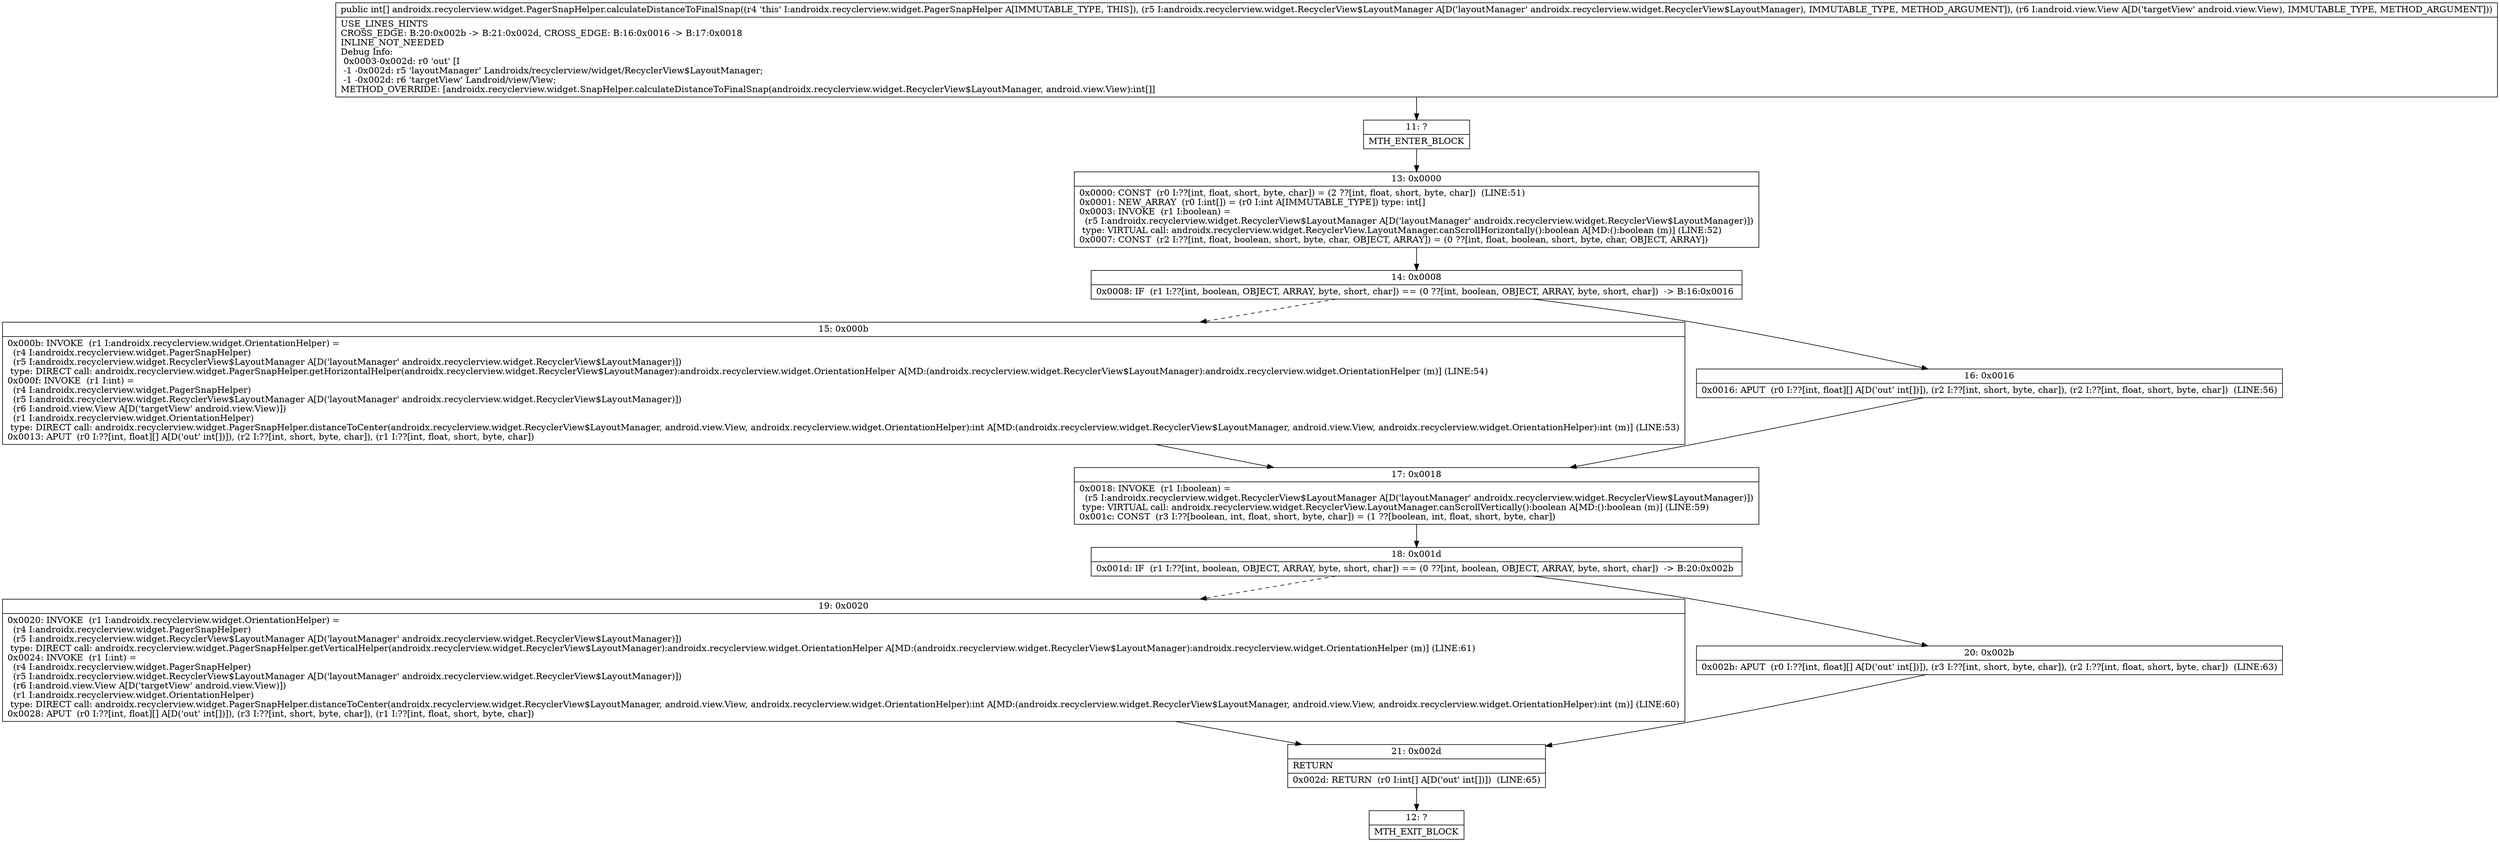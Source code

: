 digraph "CFG forandroidx.recyclerview.widget.PagerSnapHelper.calculateDistanceToFinalSnap(Landroidx\/recyclerview\/widget\/RecyclerView$LayoutManager;Landroid\/view\/View;)[I" {
Node_11 [shape=record,label="{11\:\ ?|MTH_ENTER_BLOCK\l}"];
Node_13 [shape=record,label="{13\:\ 0x0000|0x0000: CONST  (r0 I:??[int, float, short, byte, char]) = (2 ??[int, float, short, byte, char])  (LINE:51)\l0x0001: NEW_ARRAY  (r0 I:int[]) = (r0 I:int A[IMMUTABLE_TYPE]) type: int[] \l0x0003: INVOKE  (r1 I:boolean) = \l  (r5 I:androidx.recyclerview.widget.RecyclerView$LayoutManager A[D('layoutManager' androidx.recyclerview.widget.RecyclerView$LayoutManager)])\l type: VIRTUAL call: androidx.recyclerview.widget.RecyclerView.LayoutManager.canScrollHorizontally():boolean A[MD:():boolean (m)] (LINE:52)\l0x0007: CONST  (r2 I:??[int, float, boolean, short, byte, char, OBJECT, ARRAY]) = (0 ??[int, float, boolean, short, byte, char, OBJECT, ARRAY]) \l}"];
Node_14 [shape=record,label="{14\:\ 0x0008|0x0008: IF  (r1 I:??[int, boolean, OBJECT, ARRAY, byte, short, char]) == (0 ??[int, boolean, OBJECT, ARRAY, byte, short, char])  \-\> B:16:0x0016 \l}"];
Node_15 [shape=record,label="{15\:\ 0x000b|0x000b: INVOKE  (r1 I:androidx.recyclerview.widget.OrientationHelper) = \l  (r4 I:androidx.recyclerview.widget.PagerSnapHelper)\l  (r5 I:androidx.recyclerview.widget.RecyclerView$LayoutManager A[D('layoutManager' androidx.recyclerview.widget.RecyclerView$LayoutManager)])\l type: DIRECT call: androidx.recyclerview.widget.PagerSnapHelper.getHorizontalHelper(androidx.recyclerview.widget.RecyclerView$LayoutManager):androidx.recyclerview.widget.OrientationHelper A[MD:(androidx.recyclerview.widget.RecyclerView$LayoutManager):androidx.recyclerview.widget.OrientationHelper (m)] (LINE:54)\l0x000f: INVOKE  (r1 I:int) = \l  (r4 I:androidx.recyclerview.widget.PagerSnapHelper)\l  (r5 I:androidx.recyclerview.widget.RecyclerView$LayoutManager A[D('layoutManager' androidx.recyclerview.widget.RecyclerView$LayoutManager)])\l  (r6 I:android.view.View A[D('targetView' android.view.View)])\l  (r1 I:androidx.recyclerview.widget.OrientationHelper)\l type: DIRECT call: androidx.recyclerview.widget.PagerSnapHelper.distanceToCenter(androidx.recyclerview.widget.RecyclerView$LayoutManager, android.view.View, androidx.recyclerview.widget.OrientationHelper):int A[MD:(androidx.recyclerview.widget.RecyclerView$LayoutManager, android.view.View, androidx.recyclerview.widget.OrientationHelper):int (m)] (LINE:53)\l0x0013: APUT  (r0 I:??[int, float][] A[D('out' int[])]), (r2 I:??[int, short, byte, char]), (r1 I:??[int, float, short, byte, char]) \l}"];
Node_17 [shape=record,label="{17\:\ 0x0018|0x0018: INVOKE  (r1 I:boolean) = \l  (r5 I:androidx.recyclerview.widget.RecyclerView$LayoutManager A[D('layoutManager' androidx.recyclerview.widget.RecyclerView$LayoutManager)])\l type: VIRTUAL call: androidx.recyclerview.widget.RecyclerView.LayoutManager.canScrollVertically():boolean A[MD:():boolean (m)] (LINE:59)\l0x001c: CONST  (r3 I:??[boolean, int, float, short, byte, char]) = (1 ??[boolean, int, float, short, byte, char]) \l}"];
Node_18 [shape=record,label="{18\:\ 0x001d|0x001d: IF  (r1 I:??[int, boolean, OBJECT, ARRAY, byte, short, char]) == (0 ??[int, boolean, OBJECT, ARRAY, byte, short, char])  \-\> B:20:0x002b \l}"];
Node_19 [shape=record,label="{19\:\ 0x0020|0x0020: INVOKE  (r1 I:androidx.recyclerview.widget.OrientationHelper) = \l  (r4 I:androidx.recyclerview.widget.PagerSnapHelper)\l  (r5 I:androidx.recyclerview.widget.RecyclerView$LayoutManager A[D('layoutManager' androidx.recyclerview.widget.RecyclerView$LayoutManager)])\l type: DIRECT call: androidx.recyclerview.widget.PagerSnapHelper.getVerticalHelper(androidx.recyclerview.widget.RecyclerView$LayoutManager):androidx.recyclerview.widget.OrientationHelper A[MD:(androidx.recyclerview.widget.RecyclerView$LayoutManager):androidx.recyclerview.widget.OrientationHelper (m)] (LINE:61)\l0x0024: INVOKE  (r1 I:int) = \l  (r4 I:androidx.recyclerview.widget.PagerSnapHelper)\l  (r5 I:androidx.recyclerview.widget.RecyclerView$LayoutManager A[D('layoutManager' androidx.recyclerview.widget.RecyclerView$LayoutManager)])\l  (r6 I:android.view.View A[D('targetView' android.view.View)])\l  (r1 I:androidx.recyclerview.widget.OrientationHelper)\l type: DIRECT call: androidx.recyclerview.widget.PagerSnapHelper.distanceToCenter(androidx.recyclerview.widget.RecyclerView$LayoutManager, android.view.View, androidx.recyclerview.widget.OrientationHelper):int A[MD:(androidx.recyclerview.widget.RecyclerView$LayoutManager, android.view.View, androidx.recyclerview.widget.OrientationHelper):int (m)] (LINE:60)\l0x0028: APUT  (r0 I:??[int, float][] A[D('out' int[])]), (r3 I:??[int, short, byte, char]), (r1 I:??[int, float, short, byte, char]) \l}"];
Node_21 [shape=record,label="{21\:\ 0x002d|RETURN\l|0x002d: RETURN  (r0 I:int[] A[D('out' int[])])  (LINE:65)\l}"];
Node_12 [shape=record,label="{12\:\ ?|MTH_EXIT_BLOCK\l}"];
Node_20 [shape=record,label="{20\:\ 0x002b|0x002b: APUT  (r0 I:??[int, float][] A[D('out' int[])]), (r3 I:??[int, short, byte, char]), (r2 I:??[int, float, short, byte, char])  (LINE:63)\l}"];
Node_16 [shape=record,label="{16\:\ 0x0016|0x0016: APUT  (r0 I:??[int, float][] A[D('out' int[])]), (r2 I:??[int, short, byte, char]), (r2 I:??[int, float, short, byte, char])  (LINE:56)\l}"];
MethodNode[shape=record,label="{public int[] androidx.recyclerview.widget.PagerSnapHelper.calculateDistanceToFinalSnap((r4 'this' I:androidx.recyclerview.widget.PagerSnapHelper A[IMMUTABLE_TYPE, THIS]), (r5 I:androidx.recyclerview.widget.RecyclerView$LayoutManager A[D('layoutManager' androidx.recyclerview.widget.RecyclerView$LayoutManager), IMMUTABLE_TYPE, METHOD_ARGUMENT]), (r6 I:android.view.View A[D('targetView' android.view.View), IMMUTABLE_TYPE, METHOD_ARGUMENT]))  | USE_LINES_HINTS\lCROSS_EDGE: B:20:0x002b \-\> B:21:0x002d, CROSS_EDGE: B:16:0x0016 \-\> B:17:0x0018\lINLINE_NOT_NEEDED\lDebug Info:\l  0x0003\-0x002d: r0 'out' [I\l  \-1 \-0x002d: r5 'layoutManager' Landroidx\/recyclerview\/widget\/RecyclerView$LayoutManager;\l  \-1 \-0x002d: r6 'targetView' Landroid\/view\/View;\lMETHOD_OVERRIDE: [androidx.recyclerview.widget.SnapHelper.calculateDistanceToFinalSnap(androidx.recyclerview.widget.RecyclerView$LayoutManager, android.view.View):int[]]\l}"];
MethodNode -> Node_11;Node_11 -> Node_13;
Node_13 -> Node_14;
Node_14 -> Node_15[style=dashed];
Node_14 -> Node_16;
Node_15 -> Node_17;
Node_17 -> Node_18;
Node_18 -> Node_19[style=dashed];
Node_18 -> Node_20;
Node_19 -> Node_21;
Node_21 -> Node_12;
Node_20 -> Node_21;
Node_16 -> Node_17;
}

